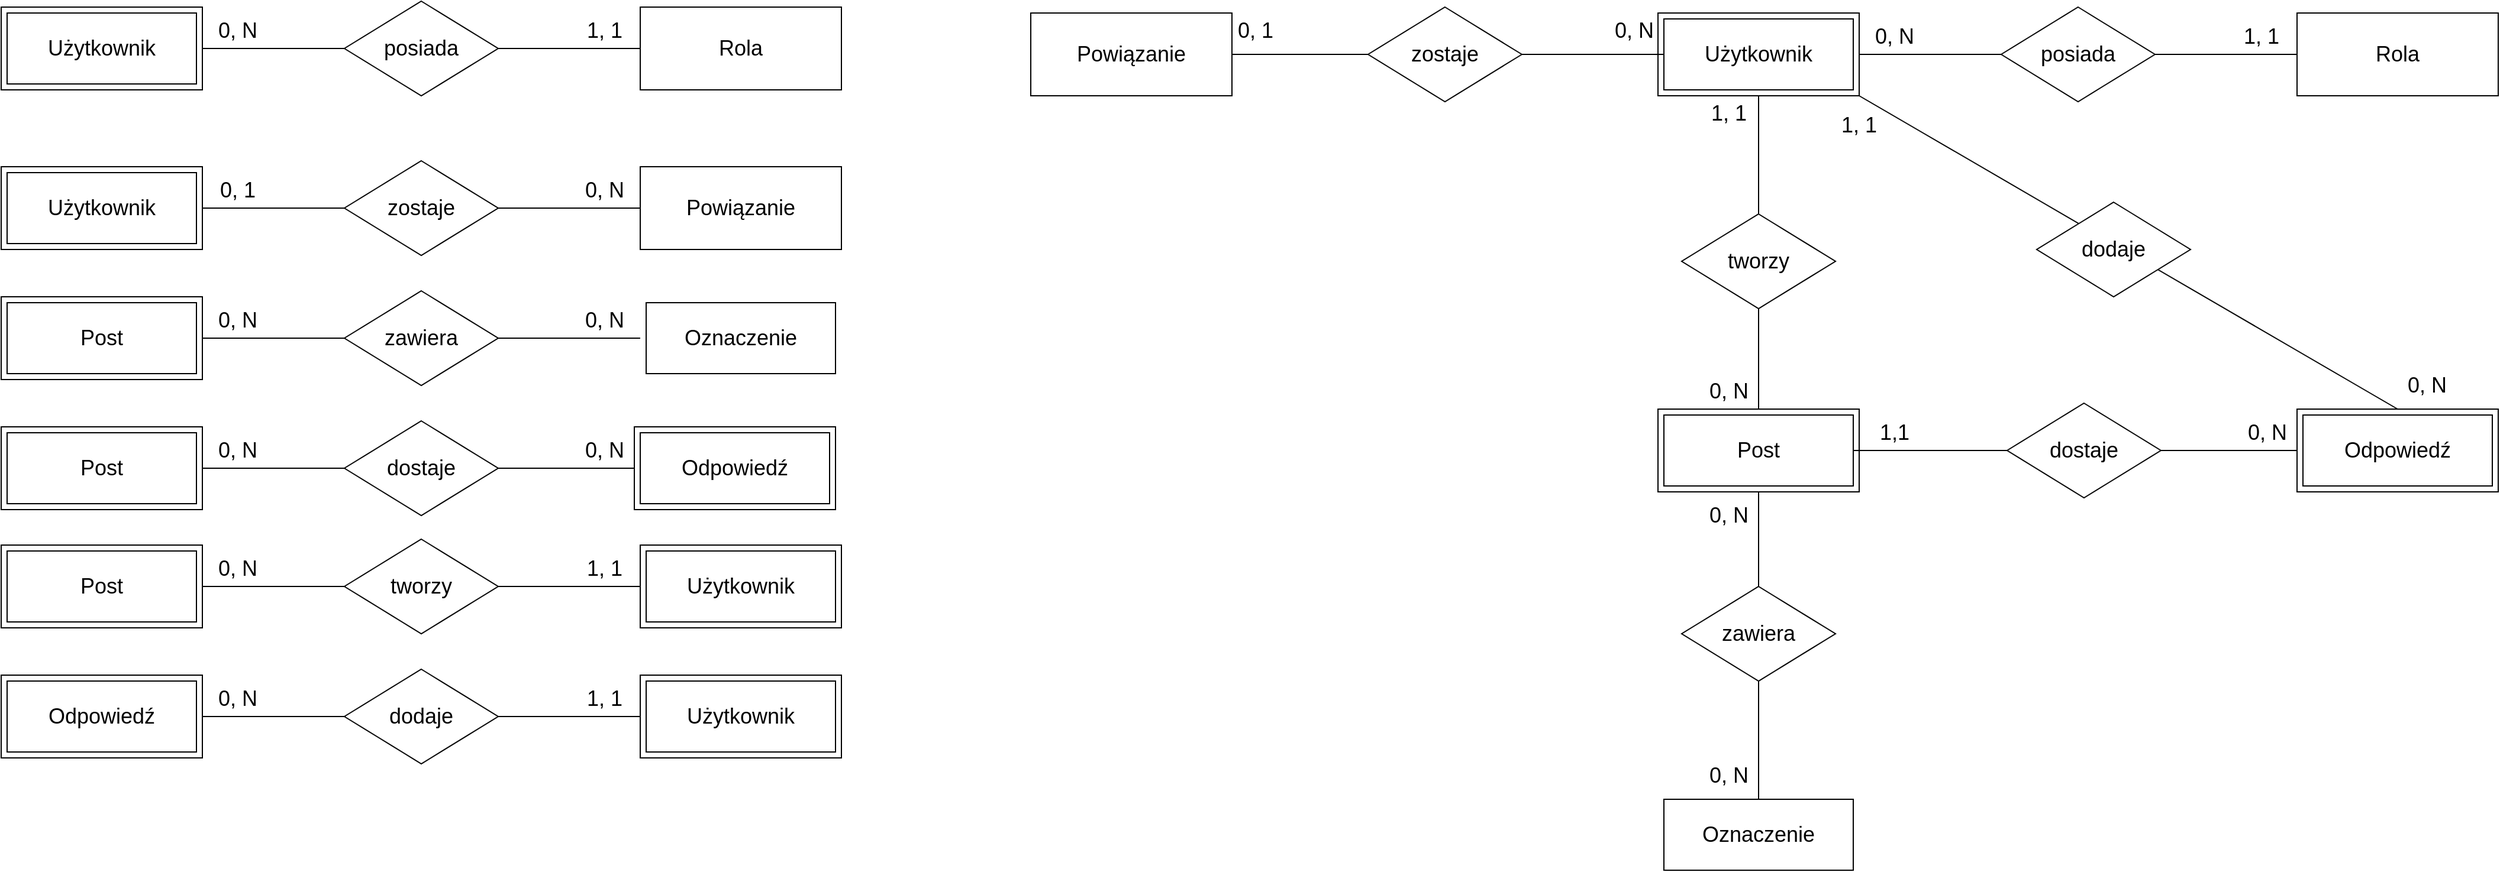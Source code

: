 <mxfile version="20.4.1" type="device"><diagram id="R9GiSWEyVPEbDwrz_AOP" name="Page-1"><mxGraphModel dx="1584" dy="806" grid="1" gridSize="10" guides="1" tooltips="1" connect="1" arrows="1" fold="1" page="1" pageScale="1" pageWidth="827" pageHeight="1169" math="0" shadow="0"><root><mxCell id="0"/><mxCell id="1" parent="0"/><mxCell id="sNwLAnKE8oYUrtGhizcv-6" style="edgeStyle=orthogonalEdgeStyle;rounded=0;orthogonalLoop=1;jettySize=auto;html=1;exitX=1;exitY=0.5;exitDx=0;exitDy=0;entryX=0;entryY=0.5;entryDx=0;entryDy=0;endArrow=none;endFill=0;fontSize=18;" parent="1" source="sNwLAnKE8oYUrtGhizcv-2" target="sNwLAnKE8oYUrtGhizcv-3" edge="1"><mxGeometry relative="1" as="geometry"/></mxCell><mxCell id="sNwLAnKE8oYUrtGhizcv-2" value="" style="rounded=0;whiteSpace=wrap;html=1;perimeterSpacing=0;fontSize=18;" parent="1" vertex="1"><mxGeometry x="30" y="90" width="170" height="70" as="geometry"/></mxCell><mxCell id="sNwLAnKE8oYUrtGhizcv-1" value="&lt;font style=&quot;font-size: 18px;&quot;&gt;Użytkownik&lt;br style=&quot;font-size: 18px;&quot;&gt;&lt;/font&gt;" style="rounded=0;whiteSpace=wrap;html=1;perimeterSpacing=0;fontSize=18;" parent="1" vertex="1"><mxGeometry x="35" y="95" width="160" height="60" as="geometry"/></mxCell><mxCell id="sNwLAnKE8oYUrtGhizcv-3" value="" style="rounded=0;whiteSpace=wrap;html=1;perimeterSpacing=0;fontSize=18;" parent="1" vertex="1"><mxGeometry x="570" y="90" width="170" height="70" as="geometry"/></mxCell><mxCell id="sNwLAnKE8oYUrtGhizcv-4" value="Rola" style="rounded=0;whiteSpace=wrap;html=1;perimeterSpacing=0;fontSize=18;strokeWidth=0;opacity=0;" parent="1" vertex="1"><mxGeometry x="575" y="95" width="160" height="60" as="geometry"/></mxCell><mxCell id="sNwLAnKE8oYUrtGhizcv-10" style="edgeStyle=orthogonalEdgeStyle;rounded=0;orthogonalLoop=1;jettySize=auto;html=1;exitX=1;exitY=0.5;exitDx=0;exitDy=0;endArrow=none;endFill=0;fontSize=18;" parent="1" source="sNwLAnKE8oYUrtGhizcv-7" edge="1"><mxGeometry relative="1" as="geometry"><mxPoint x="470" y="125" as="targetPoint"/></mxGeometry></mxCell><mxCell id="sNwLAnKE8oYUrtGhizcv-7" value="posiada" style="rhombus;whiteSpace=wrap;html=1;fontSize=18;" parent="1" vertex="1"><mxGeometry x="320" y="85" width="130" height="80" as="geometry"/></mxCell><mxCell id="sNwLAnKE8oYUrtGhizcv-8" value="0&lt;font style=&quot;font-size: 18px;&quot;&gt;, N&lt;/font&gt;" style="text;html=1;strokeColor=none;fillColor=none;align=center;verticalAlign=middle;whiteSpace=wrap;rounded=0;fontSize=18;" parent="1" vertex="1"><mxGeometry x="210" y="100" width="40" height="20" as="geometry"/></mxCell><mxCell id="sNwLAnKE8oYUrtGhizcv-9" value="&lt;font style=&quot;font-size: 18px;&quot;&gt;1, 1&lt;/font&gt;" style="text;html=1;strokeColor=none;fillColor=none;align=center;verticalAlign=middle;whiteSpace=wrap;rounded=0;fontSize=18;" parent="1" vertex="1"><mxGeometry x="520" y="100" width="40" height="20" as="geometry"/></mxCell><mxCell id="sNwLAnKE8oYUrtGhizcv-11" style="edgeStyle=orthogonalEdgeStyle;rounded=0;orthogonalLoop=1;jettySize=auto;html=1;exitX=1;exitY=0.5;exitDx=0;exitDy=0;entryX=0;entryY=0.5;entryDx=0;entryDy=0;endArrow=none;endFill=0;fontSize=18;" parent="1" source="sNwLAnKE8oYUrtGhizcv-12" target="sNwLAnKE8oYUrtGhizcv-14" edge="1"><mxGeometry relative="1" as="geometry"/></mxCell><mxCell id="sNwLAnKE8oYUrtGhizcv-12" value="" style="rounded=0;whiteSpace=wrap;html=1;perimeterSpacing=0;fontSize=18;" parent="1" vertex="1"><mxGeometry x="30" y="225" width="170" height="70" as="geometry"/></mxCell><mxCell id="sNwLAnKE8oYUrtGhizcv-13" value="Użytkownik" style="rounded=0;whiteSpace=wrap;html=1;perimeterSpacing=0;fontSize=18;" parent="1" vertex="1"><mxGeometry x="35" y="230" width="160" height="60" as="geometry"/></mxCell><mxCell id="sNwLAnKE8oYUrtGhizcv-14" value="" style="rounded=0;whiteSpace=wrap;html=1;perimeterSpacing=0;fontSize=18;" parent="1" vertex="1"><mxGeometry x="570" y="225" width="170" height="70" as="geometry"/></mxCell><mxCell id="sNwLAnKE8oYUrtGhizcv-15" value="Powiązanie" style="rounded=0;whiteSpace=wrap;html=1;perimeterSpacing=0;strokeWidth=0;fontSize=18;opacity=0;" parent="1" vertex="1"><mxGeometry x="575" y="230" width="160" height="60" as="geometry"/></mxCell><mxCell id="sNwLAnKE8oYUrtGhizcv-16" style="edgeStyle=orthogonalEdgeStyle;rounded=0;orthogonalLoop=1;jettySize=auto;html=1;exitX=1;exitY=0.5;exitDx=0;exitDy=0;endArrow=none;endFill=0;fontSize=18;" parent="1" source="sNwLAnKE8oYUrtGhizcv-17" edge="1"><mxGeometry relative="1" as="geometry"><mxPoint x="470" y="260" as="targetPoint"/></mxGeometry></mxCell><mxCell id="sNwLAnKE8oYUrtGhizcv-17" value="zostaje" style="rhombus;whiteSpace=wrap;html=1;fontSize=18;" parent="1" vertex="1"><mxGeometry x="320" y="220" width="130" height="80" as="geometry"/></mxCell><mxCell id="sNwLAnKE8oYUrtGhizcv-18" value="&lt;font style=&quot;font-size: 18px;&quot;&gt;0, 1&lt;/font&gt;" style="text;html=1;strokeColor=none;fillColor=none;align=center;verticalAlign=middle;whiteSpace=wrap;rounded=0;fontSize=18;" parent="1" vertex="1"><mxGeometry x="210" y="235" width="40" height="20" as="geometry"/></mxCell><mxCell id="sNwLAnKE8oYUrtGhizcv-19" value="&lt;font style=&quot;font-size: 18px;&quot;&gt;0, N&lt;/font&gt;" style="text;html=1;strokeColor=none;fillColor=none;align=center;verticalAlign=middle;whiteSpace=wrap;rounded=0;fontSize=18;" parent="1" vertex="1"><mxGeometry x="520" y="235" width="40" height="20" as="geometry"/></mxCell><mxCell id="sNwLAnKE8oYUrtGhizcv-20" style="edgeStyle=orthogonalEdgeStyle;rounded=0;orthogonalLoop=1;jettySize=auto;html=1;exitX=1;exitY=0.5;exitDx=0;exitDy=0;entryX=0;entryY=0.5;entryDx=0;entryDy=0;endArrow=none;endFill=0;fontSize=18;" parent="1" source="sNwLAnKE8oYUrtGhizcv-21" edge="1"><mxGeometry relative="1" as="geometry"><mxPoint x="570" y="370" as="targetPoint"/></mxGeometry></mxCell><mxCell id="sNwLAnKE8oYUrtGhizcv-21" value="" style="rounded=0;whiteSpace=wrap;html=1;perimeterSpacing=0;fontSize=18;" parent="1" vertex="1"><mxGeometry x="30" y="335" width="170" height="70" as="geometry"/></mxCell><mxCell id="sNwLAnKE8oYUrtGhizcv-22" value="Post" style="rounded=0;whiteSpace=wrap;html=1;perimeterSpacing=0;fontSize=18;" parent="1" vertex="1"><mxGeometry x="35" y="340" width="160" height="60" as="geometry"/></mxCell><mxCell id="sNwLAnKE8oYUrtGhizcv-24" value="Oznaczenie" style="rounded=0;whiteSpace=wrap;html=1;perimeterSpacing=0;fontSize=18;" parent="1" vertex="1"><mxGeometry x="575" y="340" width="160" height="60" as="geometry"/></mxCell><mxCell id="sNwLAnKE8oYUrtGhizcv-25" style="edgeStyle=orthogonalEdgeStyle;rounded=0;orthogonalLoop=1;jettySize=auto;html=1;exitX=1;exitY=0.5;exitDx=0;exitDy=0;endArrow=none;endFill=0;fontSize=18;" parent="1" source="sNwLAnKE8oYUrtGhizcv-26" edge="1"><mxGeometry relative="1" as="geometry"><mxPoint x="470" y="370" as="targetPoint"/></mxGeometry></mxCell><mxCell id="sNwLAnKE8oYUrtGhizcv-26" value="zawiera" style="rhombus;whiteSpace=wrap;html=1;fontSize=18;" parent="1" vertex="1"><mxGeometry x="320" y="330" width="130" height="80" as="geometry"/></mxCell><mxCell id="sNwLAnKE8oYUrtGhizcv-27" value="&lt;font style=&quot;font-size: 18px;&quot;&gt;0, N&lt;/font&gt;" style="text;html=1;strokeColor=none;fillColor=none;align=center;verticalAlign=middle;whiteSpace=wrap;rounded=0;fontSize=18;" parent="1" vertex="1"><mxGeometry x="210" y="345" width="40" height="20" as="geometry"/></mxCell><mxCell id="sNwLAnKE8oYUrtGhizcv-28" value="&lt;font style=&quot;font-size: 18px;&quot;&gt;0, N&lt;br style=&quot;font-size: 18px;&quot;&gt;&lt;/font&gt;" style="text;html=1;strokeColor=none;fillColor=none;align=center;verticalAlign=middle;whiteSpace=wrap;rounded=0;fontSize=18;" parent="1" vertex="1"><mxGeometry x="520" y="345" width="40" height="20" as="geometry"/></mxCell><mxCell id="sNwLAnKE8oYUrtGhizcv-29" style="edgeStyle=orthogonalEdgeStyle;rounded=0;orthogonalLoop=1;jettySize=auto;html=1;exitX=1;exitY=0.5;exitDx=0;exitDy=0;entryX=0;entryY=0.5;entryDx=0;entryDy=0;endArrow=none;endFill=0;fontSize=18;" parent="1" source="sNwLAnKE8oYUrtGhizcv-30" edge="1"><mxGeometry relative="1" as="geometry"><mxPoint x="570" y="480" as="targetPoint"/></mxGeometry></mxCell><mxCell id="sNwLAnKE8oYUrtGhizcv-30" value="" style="rounded=0;whiteSpace=wrap;html=1;perimeterSpacing=0;fontSize=18;" parent="1" vertex="1"><mxGeometry x="30" y="445" width="170" height="70" as="geometry"/></mxCell><mxCell id="sNwLAnKE8oYUrtGhizcv-31" value="&lt;font style=&quot;font-size: 18px;&quot;&gt;Post&lt;br style=&quot;font-size: 18px;&quot;&gt;&lt;/font&gt;" style="rounded=0;whiteSpace=wrap;html=1;perimeterSpacing=0;fontSize=18;" parent="1" vertex="1"><mxGeometry x="35" y="450" width="160" height="60" as="geometry"/></mxCell><mxCell id="sNwLAnKE8oYUrtGhizcv-34" style="edgeStyle=orthogonalEdgeStyle;rounded=0;orthogonalLoop=1;jettySize=auto;html=1;exitX=1;exitY=0.5;exitDx=0;exitDy=0;endArrow=none;endFill=0;fontSize=18;" parent="1" source="sNwLAnKE8oYUrtGhizcv-35" edge="1"><mxGeometry relative="1" as="geometry"><mxPoint x="470" y="480" as="targetPoint"/></mxGeometry></mxCell><mxCell id="sNwLAnKE8oYUrtGhizcv-35" value="dostaje" style="rhombus;whiteSpace=wrap;html=1;fontSize=18;" parent="1" vertex="1"><mxGeometry x="320" y="440" width="130" height="80" as="geometry"/></mxCell><mxCell id="sNwLAnKE8oYUrtGhizcv-36" value="&lt;font style=&quot;font-size: 18px;&quot;&gt;0, N&lt;/font&gt;" style="text;html=1;strokeColor=none;fillColor=none;align=center;verticalAlign=middle;whiteSpace=wrap;rounded=0;fontSize=18;" parent="1" vertex="1"><mxGeometry x="210" y="455" width="40" height="20" as="geometry"/></mxCell><mxCell id="sNwLAnKE8oYUrtGhizcv-37" value="0, N" style="text;html=1;strokeColor=none;fillColor=none;align=center;verticalAlign=middle;whiteSpace=wrap;rounded=0;fontSize=18;" parent="1" vertex="1"><mxGeometry x="520" y="455" width="40" height="20" as="geometry"/></mxCell><mxCell id="sNwLAnKE8oYUrtGhizcv-38" style="edgeStyle=orthogonalEdgeStyle;rounded=0;orthogonalLoop=1;jettySize=auto;html=1;exitX=1;exitY=0.5;exitDx=0;exitDy=0;entryX=0;entryY=0.5;entryDx=0;entryDy=0;endArrow=none;endFill=0;fontSize=18;" parent="1" source="sNwLAnKE8oYUrtGhizcv-39" target="sNwLAnKE8oYUrtGhizcv-41" edge="1"><mxGeometry relative="1" as="geometry"/></mxCell><mxCell id="sNwLAnKE8oYUrtGhizcv-39" value="" style="rounded=0;whiteSpace=wrap;html=1;perimeterSpacing=0;fontSize=18;" parent="1" vertex="1"><mxGeometry x="30" y="545" width="170" height="70" as="geometry"/></mxCell><mxCell id="sNwLAnKE8oYUrtGhizcv-40" value="Post" style="rounded=0;whiteSpace=wrap;html=1;perimeterSpacing=0;fontSize=18;" parent="1" vertex="1"><mxGeometry x="35" y="550" width="160" height="60" as="geometry"/></mxCell><mxCell id="sNwLAnKE8oYUrtGhizcv-41" value="" style="rounded=0;whiteSpace=wrap;html=1;perimeterSpacing=0;fontSize=18;" parent="1" vertex="1"><mxGeometry x="570" y="545" width="170" height="70" as="geometry"/></mxCell><mxCell id="sNwLAnKE8oYUrtGhizcv-42" value="Użytkownik" style="rounded=0;whiteSpace=wrap;html=1;perimeterSpacing=0;fontSize=18;" parent="1" vertex="1"><mxGeometry x="575" y="550" width="160" height="60" as="geometry"/></mxCell><mxCell id="sNwLAnKE8oYUrtGhizcv-43" style="edgeStyle=orthogonalEdgeStyle;rounded=0;orthogonalLoop=1;jettySize=auto;html=1;exitX=1;exitY=0.5;exitDx=0;exitDy=0;endArrow=none;endFill=0;fontSize=18;" parent="1" source="sNwLAnKE8oYUrtGhizcv-44" edge="1"><mxGeometry relative="1" as="geometry"><mxPoint x="470" y="580" as="targetPoint"/></mxGeometry></mxCell><mxCell id="sNwLAnKE8oYUrtGhizcv-44" value="tworzy" style="rhombus;whiteSpace=wrap;html=1;fontSize=18;" parent="1" vertex="1"><mxGeometry x="320" y="540" width="130" height="80" as="geometry"/></mxCell><mxCell id="sNwLAnKE8oYUrtGhizcv-45" value="0&lt;span style=&quot;font-size: 18px;&quot;&gt;, N&lt;br style=&quot;font-size: 18px;&quot;&gt;&lt;/span&gt;" style="text;html=1;strokeColor=none;fillColor=none;align=center;verticalAlign=middle;whiteSpace=wrap;rounded=0;fontSize=18;" parent="1" vertex="1"><mxGeometry x="210" y="555" width="40" height="20" as="geometry"/></mxCell><mxCell id="sNwLAnKE8oYUrtGhizcv-46" value="1, 1" style="text;html=1;strokeColor=none;fillColor=none;align=center;verticalAlign=middle;whiteSpace=wrap;rounded=0;fontSize=18;" parent="1" vertex="1"><mxGeometry x="520" y="555" width="40" height="20" as="geometry"/></mxCell><mxCell id="sNwLAnKE8oYUrtGhizcv-47" style="edgeStyle=orthogonalEdgeStyle;rounded=0;orthogonalLoop=1;jettySize=auto;html=1;exitX=1;exitY=0.5;exitDx=0;exitDy=0;entryX=0;entryY=0.5;entryDx=0;entryDy=0;endArrow=none;endFill=0;fontSize=18;" parent="1" source="sNwLAnKE8oYUrtGhizcv-48" target="sNwLAnKE8oYUrtGhizcv-50" edge="1"><mxGeometry relative="1" as="geometry"/></mxCell><mxCell id="sNwLAnKE8oYUrtGhizcv-48" value="" style="rounded=0;whiteSpace=wrap;html=1;perimeterSpacing=0;fontSize=18;" parent="1" vertex="1"><mxGeometry x="30" y="655" width="170" height="70" as="geometry"/></mxCell><mxCell id="sNwLAnKE8oYUrtGhizcv-49" value="Odpowiedź" style="rounded=0;whiteSpace=wrap;html=1;perimeterSpacing=0;fontSize=18;" parent="1" vertex="1"><mxGeometry x="35" y="660" width="160" height="60" as="geometry"/></mxCell><mxCell id="sNwLAnKE8oYUrtGhizcv-50" value="" style="rounded=0;whiteSpace=wrap;html=1;perimeterSpacing=0;fontSize=18;" parent="1" vertex="1"><mxGeometry x="570" y="655" width="170" height="70" as="geometry"/></mxCell><mxCell id="sNwLAnKE8oYUrtGhizcv-51" value="Użytkownik" style="rounded=0;whiteSpace=wrap;html=1;perimeterSpacing=0;fontSize=18;" parent="1" vertex="1"><mxGeometry x="575" y="660" width="160" height="60" as="geometry"/></mxCell><mxCell id="sNwLAnKE8oYUrtGhizcv-52" style="edgeStyle=orthogonalEdgeStyle;rounded=0;orthogonalLoop=1;jettySize=auto;html=1;exitX=1;exitY=0.5;exitDx=0;exitDy=0;endArrow=none;endFill=0;fontSize=18;" parent="1" source="sNwLAnKE8oYUrtGhizcv-53" edge="1"><mxGeometry relative="1" as="geometry"><mxPoint x="470" y="690" as="targetPoint"/></mxGeometry></mxCell><mxCell id="sNwLAnKE8oYUrtGhizcv-53" value="dodaje" style="rhombus;whiteSpace=wrap;html=1;fontSize=18;" parent="1" vertex="1"><mxGeometry x="320" y="650" width="130" height="80" as="geometry"/></mxCell><mxCell id="sNwLAnKE8oYUrtGhizcv-54" value="&lt;span style=&quot;font-size: 18px;&quot;&gt;0, N&lt;/span&gt;" style="text;html=1;strokeColor=none;fillColor=none;align=center;verticalAlign=middle;whiteSpace=wrap;rounded=0;fontSize=18;" parent="1" vertex="1"><mxGeometry x="210" y="665" width="40" height="20" as="geometry"/></mxCell><mxCell id="sNwLAnKE8oYUrtGhizcv-55" value="&lt;font style=&quot;font-size: 18px;&quot;&gt;1, 1&lt;/font&gt;" style="text;html=1;strokeColor=none;fillColor=none;align=center;verticalAlign=middle;whiteSpace=wrap;rounded=0;fontSize=18;" parent="1" vertex="1"><mxGeometry x="520" y="665" width="40" height="20" as="geometry"/></mxCell><mxCell id="Mjg0BQAsnKHVAdeqF0y4-2" value="" style="rounded=0;whiteSpace=wrap;html=1;perimeterSpacing=0;fontSize=18;" vertex="1" parent="1"><mxGeometry x="565" y="445" width="170" height="70" as="geometry"/></mxCell><mxCell id="Mjg0BQAsnKHVAdeqF0y4-3" value="Odpowiedź" style="rounded=0;whiteSpace=wrap;html=1;perimeterSpacing=0;fontSize=18;" vertex="1" parent="1"><mxGeometry x="570" y="450" width="160" height="60" as="geometry"/></mxCell><mxCell id="Mjg0BQAsnKHVAdeqF0y4-4" style="edgeStyle=orthogonalEdgeStyle;rounded=0;orthogonalLoop=1;jettySize=auto;html=1;exitX=1;exitY=0.5;exitDx=0;exitDy=0;entryX=0;entryY=0.5;entryDx=0;entryDy=0;endArrow=none;endFill=0;fontSize=18;" edge="1" parent="1" source="Mjg0BQAsnKHVAdeqF0y4-5" target="Mjg0BQAsnKHVAdeqF0y4-7"><mxGeometry relative="1" as="geometry"/></mxCell><mxCell id="Mjg0BQAsnKHVAdeqF0y4-5" value="" style="rounded=0;whiteSpace=wrap;html=1;perimeterSpacing=0;fontSize=18;" vertex="1" parent="1"><mxGeometry x="1430" y="95" width="170" height="70" as="geometry"/></mxCell><mxCell id="Mjg0BQAsnKHVAdeqF0y4-6" value="&lt;font style=&quot;font-size: 18px;&quot;&gt;Użytkownik&lt;br style=&quot;font-size: 18px;&quot;&gt;&lt;/font&gt;" style="rounded=0;whiteSpace=wrap;html=1;perimeterSpacing=0;fontSize=18;" vertex="1" parent="1"><mxGeometry x="1435" y="100" width="160" height="60" as="geometry"/></mxCell><mxCell id="Mjg0BQAsnKHVAdeqF0y4-7" value="" style="rounded=0;whiteSpace=wrap;html=1;perimeterSpacing=0;fontSize=18;" vertex="1" parent="1"><mxGeometry x="1970" y="95" width="170" height="70" as="geometry"/></mxCell><mxCell id="Mjg0BQAsnKHVAdeqF0y4-8" value="Rola" style="rounded=0;whiteSpace=wrap;html=1;perimeterSpacing=0;fontSize=18;strokeWidth=0;opacity=0;" vertex="1" parent="1"><mxGeometry x="1975" y="100" width="160" height="60" as="geometry"/></mxCell><mxCell id="Mjg0BQAsnKHVAdeqF0y4-9" style="edgeStyle=orthogonalEdgeStyle;rounded=0;orthogonalLoop=1;jettySize=auto;html=1;exitX=1;exitY=0.5;exitDx=0;exitDy=0;endArrow=none;endFill=0;fontSize=18;" edge="1" parent="1" source="Mjg0BQAsnKHVAdeqF0y4-10"><mxGeometry relative="1" as="geometry"><mxPoint x="1870" y="130" as="targetPoint"/></mxGeometry></mxCell><mxCell id="Mjg0BQAsnKHVAdeqF0y4-10" value="posiada" style="rhombus;whiteSpace=wrap;html=1;fontSize=18;" vertex="1" parent="1"><mxGeometry x="1720" y="90" width="130" height="80" as="geometry"/></mxCell><mxCell id="Mjg0BQAsnKHVAdeqF0y4-11" value="0&lt;font style=&quot;font-size: 18px;&quot;&gt;, N&lt;/font&gt;" style="text;html=1;strokeColor=none;fillColor=none;align=center;verticalAlign=middle;whiteSpace=wrap;rounded=0;fontSize=18;" vertex="1" parent="1"><mxGeometry x="1610" y="105" width="40" height="20" as="geometry"/></mxCell><mxCell id="Mjg0BQAsnKHVAdeqF0y4-12" value="&lt;font style=&quot;font-size: 18px;&quot;&gt;1, 1&lt;/font&gt;" style="text;html=1;strokeColor=none;fillColor=none;align=center;verticalAlign=middle;whiteSpace=wrap;rounded=0;fontSize=18;" vertex="1" parent="1"><mxGeometry x="1920" y="105" width="40" height="20" as="geometry"/></mxCell><mxCell id="Mjg0BQAsnKHVAdeqF0y4-13" value="" style="rounded=0;whiteSpace=wrap;html=1;perimeterSpacing=0;fontSize=18;" vertex="1" parent="1"><mxGeometry x="900" y="95" width="170" height="70" as="geometry"/></mxCell><mxCell id="Mjg0BQAsnKHVAdeqF0y4-14" value="Powiązanie" style="rounded=0;whiteSpace=wrap;html=1;perimeterSpacing=0;strokeWidth=0;fontSize=18;opacity=0;" vertex="1" parent="1"><mxGeometry x="905" y="100" width="160" height="60" as="geometry"/></mxCell><mxCell id="Mjg0BQAsnKHVAdeqF0y4-17" style="edgeStyle=orthogonalEdgeStyle;rounded=0;orthogonalLoop=1;jettySize=auto;html=1;exitX=1;exitY=0.5;exitDx=0;exitDy=0;entryX=0;entryY=0.5;entryDx=0;entryDy=0;endArrow=none;endFill=0;fontSize=18;" edge="1" parent="1" source="Mjg0BQAsnKHVAdeqF0y4-13" target="Mjg0BQAsnKHVAdeqF0y4-6"><mxGeometry relative="1" as="geometry"><mxPoint x="1065" y="130" as="sourcePoint"/><mxPoint x="1435" y="130" as="targetPoint"/></mxGeometry></mxCell><mxCell id="Mjg0BQAsnKHVAdeqF0y4-18" value="zostaje" style="rhombus;whiteSpace=wrap;html=1;fontSize=18;" vertex="1" parent="1"><mxGeometry x="1185" y="90" width="130" height="80" as="geometry"/></mxCell><mxCell id="Mjg0BQAsnKHVAdeqF0y4-22" style="edgeStyle=orthogonalEdgeStyle;rounded=1;orthogonalLoop=1;jettySize=auto;html=1;exitX=0.5;exitY=0;exitDx=0;exitDy=0;entryX=0.5;entryY=1;entryDx=0;entryDy=0;fontSize=18;endArrow=none;endFill=0;" edge="1" parent="1" source="Mjg0BQAsnKHVAdeqF0y4-19" target="Mjg0BQAsnKHVAdeqF0y4-5"><mxGeometry relative="1" as="geometry"/></mxCell><mxCell id="Mjg0BQAsnKHVAdeqF0y4-23" style="edgeStyle=orthogonalEdgeStyle;rounded=1;orthogonalLoop=1;jettySize=auto;html=1;exitX=0.5;exitY=1;exitDx=0;exitDy=0;entryX=0.5;entryY=0;entryDx=0;entryDy=0;fontSize=18;endArrow=none;endFill=0;" edge="1" parent="1" source="Mjg0BQAsnKHVAdeqF0y4-19" target="Mjg0BQAsnKHVAdeqF0y4-20"><mxGeometry relative="1" as="geometry"/></mxCell><mxCell id="Mjg0BQAsnKHVAdeqF0y4-19" value="tworzy" style="rhombus;whiteSpace=wrap;html=1;fontSize=18;" vertex="1" parent="1"><mxGeometry x="1450" y="265" width="130" height="80" as="geometry"/></mxCell><mxCell id="Mjg0BQAsnKHVAdeqF0y4-20" value="" style="rounded=0;whiteSpace=wrap;html=1;perimeterSpacing=0;fontSize=18;" vertex="1" parent="1"><mxGeometry x="1430" y="430" width="170" height="70" as="geometry"/></mxCell><mxCell id="Mjg0BQAsnKHVAdeqF0y4-21" value="Post" style="rounded=0;whiteSpace=wrap;html=1;perimeterSpacing=0;fontSize=18;" vertex="1" parent="1"><mxGeometry x="1435" y="435" width="160" height="60" as="geometry"/></mxCell><mxCell id="Mjg0BQAsnKHVAdeqF0y4-24" style="edgeStyle=orthogonalEdgeStyle;rounded=0;orthogonalLoop=1;jettySize=auto;html=1;exitX=1;exitY=0.5;exitDx=0;exitDy=0;endArrow=none;endFill=0;fontSize=18;entryX=0;entryY=0.5;entryDx=0;entryDy=0;" edge="1" parent="1" source="Mjg0BQAsnKHVAdeqF0y4-25" target="Mjg0BQAsnKHVAdeqF0y4-27"><mxGeometry relative="1" as="geometry"><mxPoint x="1875" y="465" as="targetPoint"/></mxGeometry></mxCell><mxCell id="Mjg0BQAsnKHVAdeqF0y4-29" style="edgeStyle=orthogonalEdgeStyle;rounded=1;orthogonalLoop=1;jettySize=auto;html=1;exitX=0;exitY=0.5;exitDx=0;exitDy=0;entryX=1;entryY=0.5;entryDx=0;entryDy=0;fontSize=18;endArrow=none;endFill=0;" edge="1" parent="1" source="Mjg0BQAsnKHVAdeqF0y4-25" target="Mjg0BQAsnKHVAdeqF0y4-21"><mxGeometry relative="1" as="geometry"/></mxCell><mxCell id="Mjg0BQAsnKHVAdeqF0y4-25" value="dostaje" style="rhombus;whiteSpace=wrap;html=1;fontSize=18;" vertex="1" parent="1"><mxGeometry x="1725" y="425" width="130" height="80" as="geometry"/></mxCell><mxCell id="Mjg0BQAsnKHVAdeqF0y4-26" value="0, N" style="text;html=1;strokeColor=none;fillColor=none;align=center;verticalAlign=middle;whiteSpace=wrap;rounded=0;fontSize=18;" vertex="1" parent="1"><mxGeometry x="1925" y="440" width="40" height="20" as="geometry"/></mxCell><mxCell id="Mjg0BQAsnKHVAdeqF0y4-39" style="rounded=1;orthogonalLoop=1;jettySize=auto;html=1;exitX=0.5;exitY=0;exitDx=0;exitDy=0;fontSize=18;endArrow=none;endFill=0;entryX=1;entryY=1;entryDx=0;entryDy=0;" edge="1" parent="1" source="Mjg0BQAsnKHVAdeqF0y4-27" target="Mjg0BQAsnKHVAdeqF0y4-5"><mxGeometry relative="1" as="geometry"><mxPoint x="1990" y="340" as="targetPoint"/></mxGeometry></mxCell><mxCell id="Mjg0BQAsnKHVAdeqF0y4-27" value="" style="rounded=0;whiteSpace=wrap;html=1;perimeterSpacing=0;fontSize=18;" vertex="1" parent="1"><mxGeometry x="1970" y="430" width="170" height="70" as="geometry"/></mxCell><mxCell id="Mjg0BQAsnKHVAdeqF0y4-28" value="Odpowiedź" style="rounded=0;whiteSpace=wrap;html=1;perimeterSpacing=0;fontSize=18;" vertex="1" parent="1"><mxGeometry x="1975" y="435" width="160" height="60" as="geometry"/></mxCell><mxCell id="Mjg0BQAsnKHVAdeqF0y4-30" value="1,1" style="text;html=1;strokeColor=none;fillColor=none;align=center;verticalAlign=middle;whiteSpace=wrap;rounded=0;fontSize=18;" vertex="1" parent="1"><mxGeometry x="1610" y="440" width="40" height="20" as="geometry"/></mxCell><mxCell id="Mjg0BQAsnKHVAdeqF0y4-31" value="Oznaczenie" style="rounded=0;whiteSpace=wrap;html=1;perimeterSpacing=0;fontSize=18;" vertex="1" parent="1"><mxGeometry x="1435" y="760" width="160" height="60" as="geometry"/></mxCell><mxCell id="Mjg0BQAsnKHVAdeqF0y4-33" style="edgeStyle=orthogonalEdgeStyle;rounded=1;orthogonalLoop=1;jettySize=auto;html=1;exitX=0.5;exitY=0;exitDx=0;exitDy=0;entryX=0.5;entryY=1;entryDx=0;entryDy=0;fontSize=18;endArrow=none;endFill=0;" edge="1" parent="1" source="Mjg0BQAsnKHVAdeqF0y4-32" target="Mjg0BQAsnKHVAdeqF0y4-20"><mxGeometry relative="1" as="geometry"/></mxCell><mxCell id="Mjg0BQAsnKHVAdeqF0y4-34" style="edgeStyle=orthogonalEdgeStyle;rounded=1;orthogonalLoop=1;jettySize=auto;html=1;exitX=0.5;exitY=1;exitDx=0;exitDy=0;entryX=0.5;entryY=0;entryDx=0;entryDy=0;fontSize=18;endArrow=none;endFill=0;" edge="1" parent="1" source="Mjg0BQAsnKHVAdeqF0y4-32" target="Mjg0BQAsnKHVAdeqF0y4-31"><mxGeometry relative="1" as="geometry"/></mxCell><mxCell id="Mjg0BQAsnKHVAdeqF0y4-32" value="zawiera" style="rhombus;whiteSpace=wrap;html=1;fontSize=18;" vertex="1" parent="1"><mxGeometry x="1450" y="580" width="130" height="80" as="geometry"/></mxCell><mxCell id="Mjg0BQAsnKHVAdeqF0y4-35" value="&lt;font style=&quot;font-size: 18px;&quot;&gt;0, N&lt;/font&gt;" style="text;html=1;strokeColor=none;fillColor=none;align=center;verticalAlign=middle;whiteSpace=wrap;rounded=0;fontSize=18;" vertex="1" parent="1"><mxGeometry x="1470" y="730" width="40" height="20" as="geometry"/></mxCell><mxCell id="Mjg0BQAsnKHVAdeqF0y4-36" value="&lt;font style=&quot;font-size: 18px;&quot;&gt;0, N&lt;/font&gt;" style="text;html=1;strokeColor=none;fillColor=none;align=center;verticalAlign=middle;whiteSpace=wrap;rounded=0;fontSize=18;" vertex="1" parent="1"><mxGeometry x="1470" y="510" width="40" height="20" as="geometry"/></mxCell><mxCell id="Mjg0BQAsnKHVAdeqF0y4-38" value="dodaje" style="rhombus;whiteSpace=wrap;html=1;fontSize=18;" vertex="1" parent="1"><mxGeometry x="1750" y="255" width="130" height="80" as="geometry"/></mxCell><mxCell id="Mjg0BQAsnKHVAdeqF0y4-40" value="&lt;span style=&quot;font-size: 18px;&quot;&gt;0, N&lt;/span&gt;" style="text;html=1;strokeColor=none;fillColor=none;align=center;verticalAlign=middle;whiteSpace=wrap;rounded=0;fontSize=18;" vertex="1" parent="1"><mxGeometry x="2060" y="400" width="40" height="20" as="geometry"/></mxCell><mxCell id="Mjg0BQAsnKHVAdeqF0y4-41" value="&lt;font style=&quot;font-size: 18px;&quot;&gt;1, 1&lt;/font&gt;" style="text;html=1;strokeColor=none;fillColor=none;align=center;verticalAlign=middle;whiteSpace=wrap;rounded=0;fontSize=18;" vertex="1" parent="1"><mxGeometry x="1580" y="180" width="40" height="20" as="geometry"/></mxCell><mxCell id="Mjg0BQAsnKHVAdeqF0y4-42" value="&lt;div&gt;0&lt;span style=&quot;font-size: 18px;&quot;&gt;, N&lt;/span&gt;&lt;/div&gt;&lt;div&gt;&lt;span style=&quot;font-size: 18px;&quot;&gt;&lt;/span&gt;&lt;/div&gt;" style="text;html=1;strokeColor=none;fillColor=none;align=center;verticalAlign=middle;whiteSpace=wrap;rounded=0;fontSize=18;" vertex="1" parent="1"><mxGeometry x="1470" y="405" width="40" height="20" as="geometry"/></mxCell><mxCell id="Mjg0BQAsnKHVAdeqF0y4-43" value="1, 1" style="text;html=1;strokeColor=none;fillColor=none;align=center;verticalAlign=middle;whiteSpace=wrap;rounded=0;fontSize=18;" vertex="1" parent="1"><mxGeometry x="1470" y="170" width="40" height="20" as="geometry"/></mxCell><mxCell id="Mjg0BQAsnKHVAdeqF0y4-44" value="&lt;font style=&quot;font-size: 18px;&quot;&gt;0, N&lt;/font&gt;" style="text;html=1;strokeColor=none;fillColor=none;align=center;verticalAlign=middle;whiteSpace=wrap;rounded=0;fontSize=18;" vertex="1" parent="1"><mxGeometry x="1390" y="100" width="40" height="20" as="geometry"/></mxCell><mxCell id="Mjg0BQAsnKHVAdeqF0y4-45" value="&lt;font style=&quot;font-size: 18px;&quot;&gt;0, 1&lt;/font&gt;" style="text;html=1;strokeColor=none;fillColor=none;align=center;verticalAlign=middle;whiteSpace=wrap;rounded=0;fontSize=18;" vertex="1" parent="1"><mxGeometry x="1070" y="100" width="40" height="20" as="geometry"/></mxCell></root></mxGraphModel></diagram></mxfile>